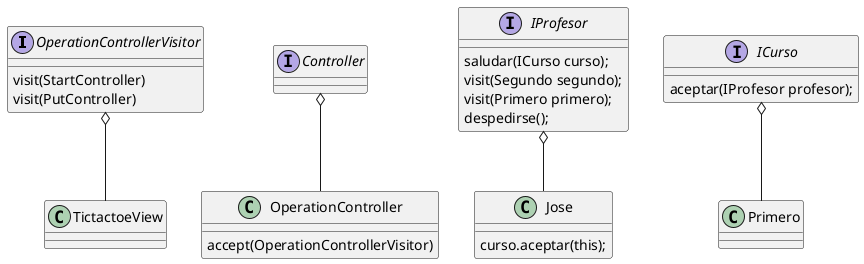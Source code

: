 @startuml dobledespacho

Interface OperationControllerVisitor{
visit(StartController)
visit(PutController)
}
Class TictactoeView{

}
Interface Controller{
}
Class OperationController{
  accept(OperationControllerVisitor)
}
OperationControllerVisitor o-- TictactoeView
Controller  o--  OperationController

Interface IProfesor{
  saludar(ICurso curso);
  visit(Segundo segundo);
  visit(Primero primero);
  despedirse();
}
Class Jose {
  curso.aceptar(this);  
}
Interface ICurso {
  aceptar(IProfesor profesor);
}
Class Primero {

}
ICurso o-- Primero
IProfesor o-- Jose
@enduml